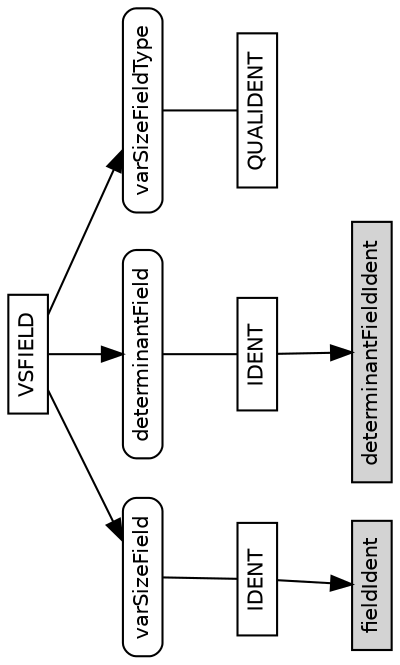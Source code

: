 /* AST node diagram generator script collection for M2C, M2J and M2Sharp.
 *
 * Copyright (c) 2016 The Modula-2 Software Foundation
 *
 * Author & Maintainer: Benjamin Kowarsch <org.m2sf>
 *
 * @synopsis
 *
 * The M2C, M2J and M2Sharp compilers are multi-dialect Modula-2 translators
 * and compilers respectively targeting C99, Java/JVM and C#/CLR, sharing a
 * common abstract syntax tree (AST) specification.
 *
 * The AST node diagram generator script collection consists of Graphviz DOT
 * descriptions for all AST node types of the common AST specification.
 *
 * The Graphviz dot utility is required to generate the diagrams. 
 * It may be obtained from http://www.graphviz.org/download.php.
 *
 * @repository
 *
 * https://github.com/m2sf/m2-ast-node-diagrams
 *
 * @file
 *
 * vsfield.dot
 *
 * VSFIELD node diagram.
 *
 * Usage: $ dot vsfield.dot -Tps > vsfield.ps
 *
 * @license
 *
 * This is free software: you can redistribute and/or modify it under the
 * terms of the GNU Lesser General Public License (LGPL) either version 2.1
 * or at your choice version 3 as published by the Free Software Foundation.
 * However, you may not alter the copyright, author and license information.
 *
 * It is distributed in the hope that it will be useful,  but WITHOUT
 * ANY WARRANTY; without even the implied warranty of MERCHANTABILITY or
 * FITNESS FOR A PARTICULAR PURPOSE.  Read the license for more details.
 *
 * You should have received a copy of the GNU Lesser General Public License.
 * If not, see <https://www.gnu.org/copyleft/lesser.html>.
 *
 * NB: Components in the domain part of email addresses are in reverse order.
 */

/*** VSFIELD Node ***/

digraph VSFIELD {
  graph [orientation=landscape,fontname=helvetica];
  node [fontname=helvetica,fontsize=10,shape=box,height=0.25];
  
  node [style=solid];
  edge [arrowhead=normal];
  
  VSFIELD -> { id0 id1 id2 };
  id0 [label="varSizeField",style=rounded];
  id1 [label="determinantField",style=rounded];
  id2 [label="varSizeFieldType",style=rounded];
  
  edge [arrowhead=none];
  
  id0 -> id4;
  id4 [label="IDENT"];
  
  id1 -> id5;
  id5 [label="IDENT"];
  
  id2 -> id6;
  id6 [label="QUALIDENT"];
  
  edge [arrowhead=normal];
  
  id4 -> id7;
  id7 [label="fieldIdent",style=filled,fillcolor=lightgrey];
  
  id5 -> id8;
  id8 [label="determinantFieldIdent",style=filled,fillcolor=lightgrey];
}

/* END OF FILE */